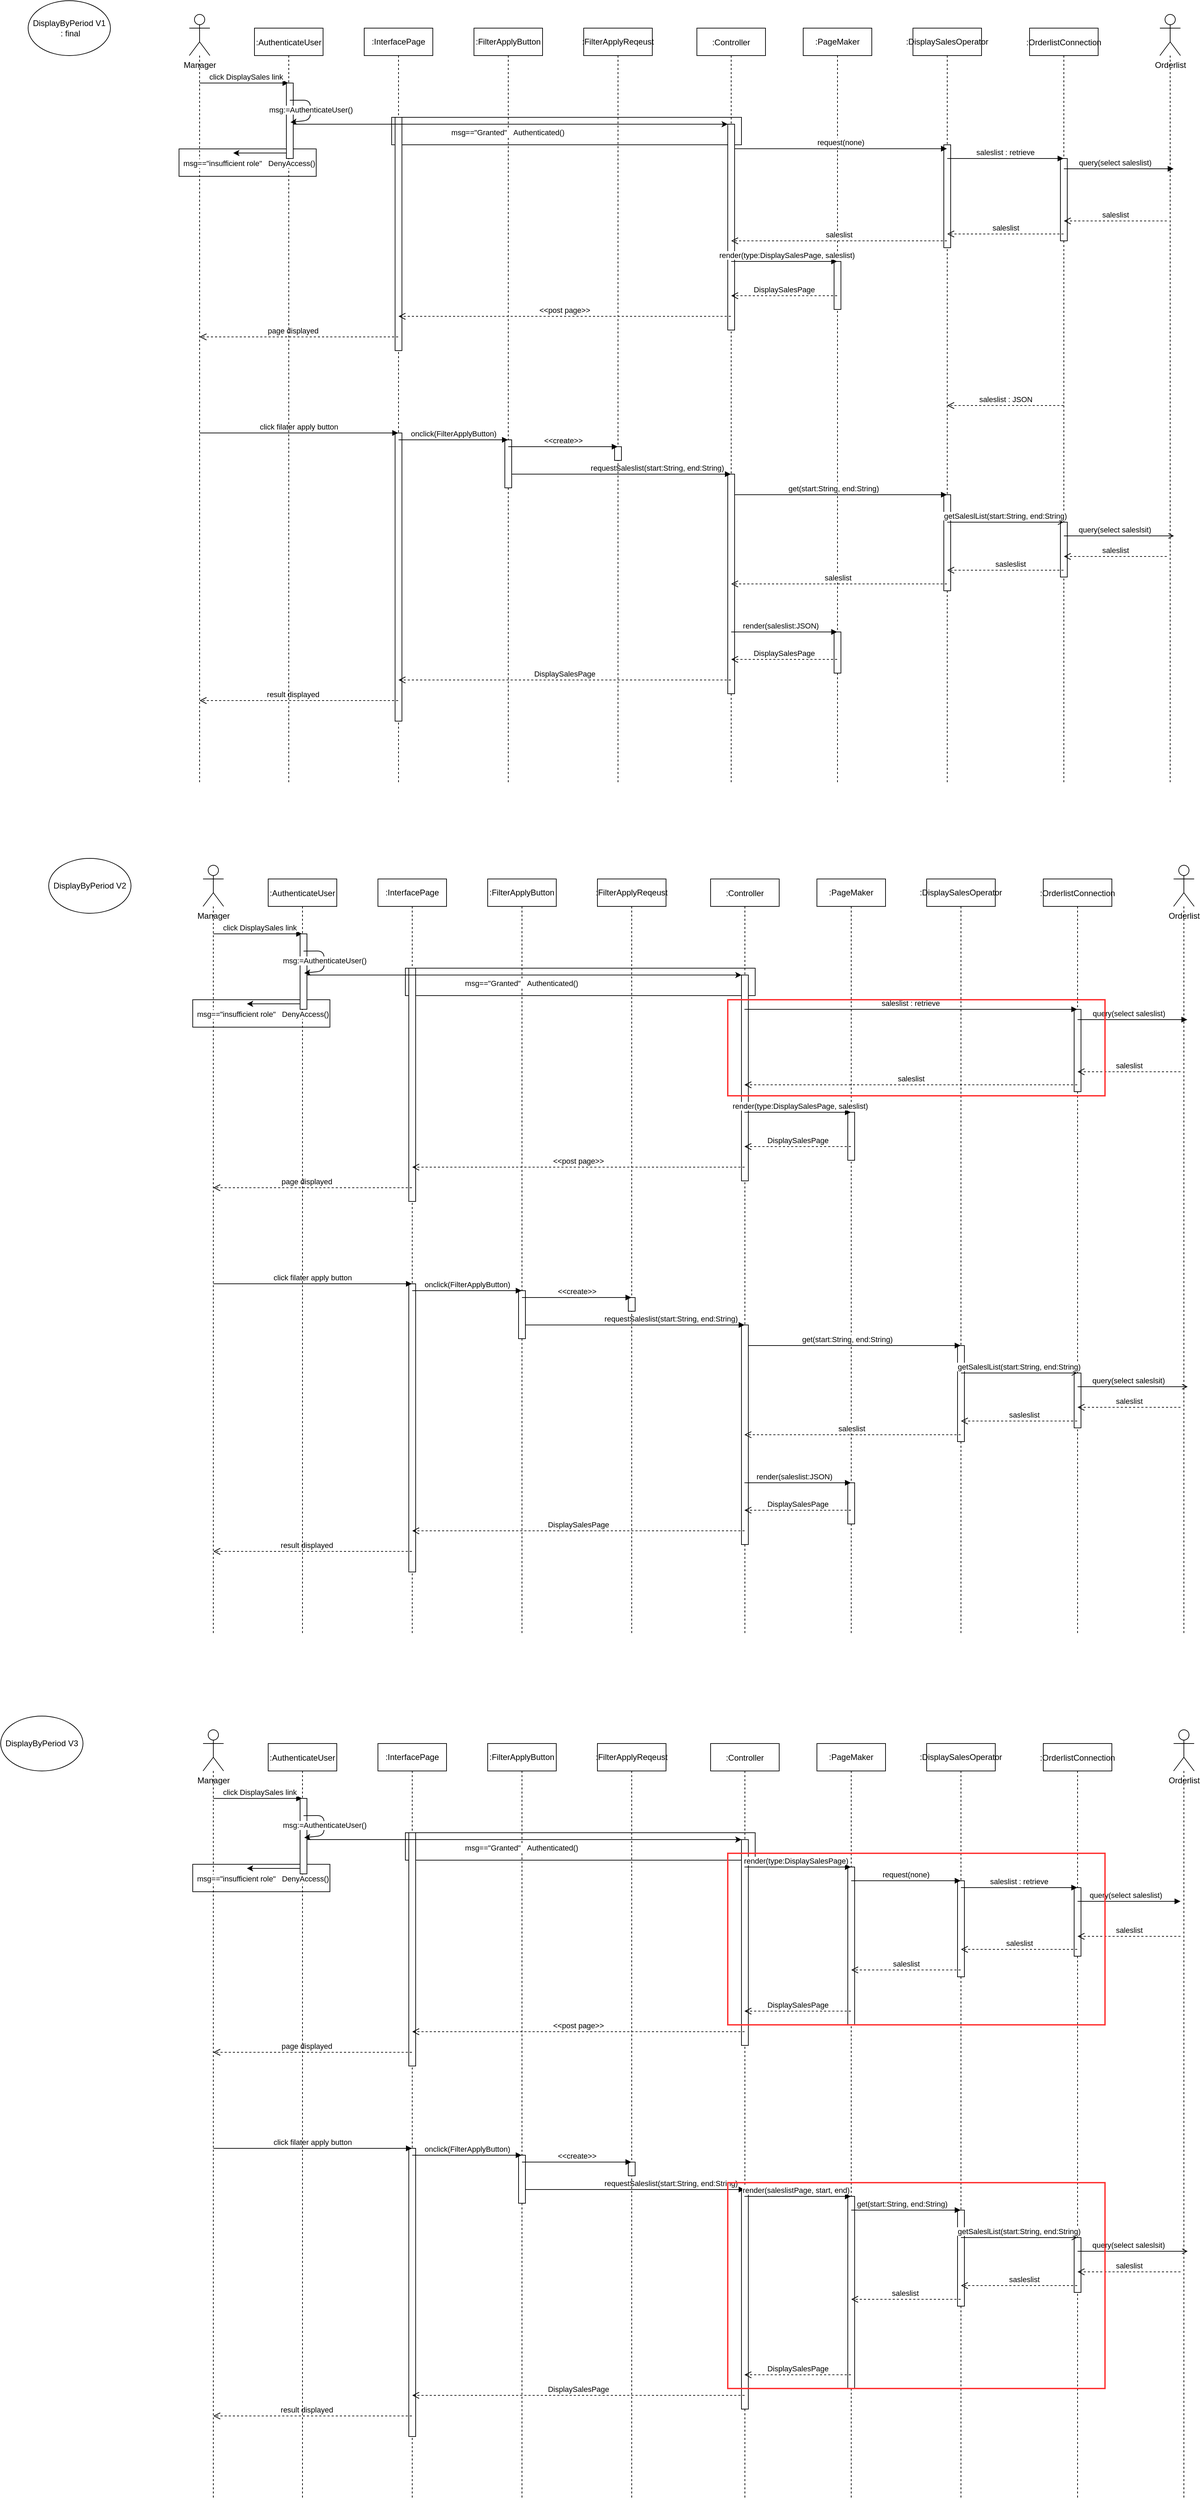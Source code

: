 <mxfile version="14.6.11" type="device"><diagram id="kgpKYQtTHZ0yAKxKKP6v" name="Page-1"><mxGraphModel dx="3276" dy="1253" grid="1" gridSize="10" guides="1" tooltips="1" connect="1" arrows="1" fold="1" page="1" pageScale="1" pageWidth="850" pageHeight="1100" math="0" shadow="0"><root><mxCell id="0"/><mxCell id="1" parent="0"/><mxCell id="9XOkM3Bb2Dt1NbggVKsX-32" value="" style="rounded=0;whiteSpace=wrap;html=1;fillColor=none;" vertex="1" parent="1"><mxGeometry x="-380" y="2756" width="200" height="40" as="geometry"/></mxCell><mxCell id="9XOkM3Bb2Dt1NbggVKsX-33" value="" style="rounded=0;whiteSpace=wrap;html=1;fillColor=none;" vertex="1" parent="1"><mxGeometry x="-70" y="2710" width="510" height="40" as="geometry"/></mxCell><mxCell id="9XOkM3Bb2Dt1NbggVKsX-34" value=":Controller" style="shape=umlLifeline;perimeter=lifelinePerimeter;container=1;collapsible=0;recursiveResize=0;rounded=0;shadow=0;strokeWidth=1;" vertex="1" parent="1"><mxGeometry x="375" y="2580" width="100" height="1100" as="geometry"/></mxCell><mxCell id="9XOkM3Bb2Dt1NbggVKsX-35" value="" style="points=[];perimeter=orthogonalPerimeter;rounded=0;shadow=0;strokeWidth=1;" vertex="1" parent="9XOkM3Bb2Dt1NbggVKsX-34"><mxGeometry x="45" y="140" width="10" height="300" as="geometry"/></mxCell><mxCell id="9XOkM3Bb2Dt1NbggVKsX-36" value="" style="html=1;points=[];perimeter=orthogonalPerimeter;" vertex="1" parent="9XOkM3Bb2Dt1NbggVKsX-34"><mxGeometry x="45" y="650" width="10" height="320" as="geometry"/></mxCell><mxCell id="9XOkM3Bb2Dt1NbggVKsX-4" value="" style="rounded=0;whiteSpace=wrap;html=1;fillColor=none;" vertex="1" parent="1"><mxGeometry x="-380" y="1496" width="200" height="40" as="geometry"/></mxCell><mxCell id="9XOkM3Bb2Dt1NbggVKsX-5" value="" style="rounded=0;whiteSpace=wrap;html=1;fillColor=none;" vertex="1" parent="1"><mxGeometry x="-70" y="1450" width="510" height="40" as="geometry"/></mxCell><mxCell id="9XOkM3Bb2Dt1NbggVKsX-37" style="edgeStyle=orthogonalEdgeStyle;rounded=0;orthogonalLoop=1;jettySize=auto;html=1;endArrow=none;endFill=0;dashed=1;" edge="1" parent="1" source="9XOkM3Bb2Dt1NbggVKsX-38"><mxGeometry relative="1" as="geometry"><mxPoint x="-350" y="3680.0" as="targetPoint"/><Array as="points"><mxPoint x="-350" y="3680"/></Array></mxGeometry></mxCell><mxCell id="9XOkM3Bb2Dt1NbggVKsX-38" value="Manager" style="shape=umlActor;verticalLabelPosition=bottom;verticalAlign=top;html=1;outlineConnect=0;" vertex="1" parent="1"><mxGeometry x="-365" y="2560" width="30" height="60" as="geometry"/></mxCell><mxCell id="9XOkM3Bb2Dt1NbggVKsX-39" value=":InterfacePage" style="shape=umlLifeline;perimeter=lifelinePerimeter;whiteSpace=wrap;html=1;container=1;collapsible=0;recursiveResize=0;outlineConnect=0;" vertex="1" parent="1"><mxGeometry x="-110" y="2580" width="100" height="1100" as="geometry"/></mxCell><mxCell id="9XOkM3Bb2Dt1NbggVKsX-40" value="" style="html=1;points=[];perimeter=orthogonalPerimeter;" vertex="1" parent="9XOkM3Bb2Dt1NbggVKsX-39"><mxGeometry x="45" y="130" width="10" height="340" as="geometry"/></mxCell><mxCell id="9XOkM3Bb2Dt1NbggVKsX-41" value="" style="html=1;points=[];perimeter=orthogonalPerimeter;" vertex="1" parent="9XOkM3Bb2Dt1NbggVKsX-39"><mxGeometry x="45" y="590" width="10" height="420" as="geometry"/></mxCell><mxCell id="9XOkM3Bb2Dt1NbggVKsX-6" value=":Controller" style="shape=umlLifeline;perimeter=lifelinePerimeter;container=1;collapsible=0;recursiveResize=0;rounded=0;shadow=0;strokeWidth=1;" vertex="1" parent="1"><mxGeometry x="375" y="1320" width="100" height="1100" as="geometry"/></mxCell><mxCell id="9XOkM3Bb2Dt1NbggVKsX-7" value="" style="points=[];perimeter=orthogonalPerimeter;rounded=0;shadow=0;strokeWidth=1;" vertex="1" parent="9XOkM3Bb2Dt1NbggVKsX-6"><mxGeometry x="45" y="140" width="10" height="300" as="geometry"/></mxCell><mxCell id="9XOkM3Bb2Dt1NbggVKsX-8" value="" style="html=1;points=[];perimeter=orthogonalPerimeter;" vertex="1" parent="9XOkM3Bb2Dt1NbggVKsX-6"><mxGeometry x="45" y="650" width="10" height="320" as="geometry"/></mxCell><mxCell id="4vTPPilnQhBUIMjYwtxk-9" value="" style="rounded=0;whiteSpace=wrap;html=1;fillColor=none;" parent="1" vertex="1"><mxGeometry x="-400" y="256" width="200" height="40" as="geometry"/></mxCell><mxCell id="9XOkM3Bb2Dt1NbggVKsX-42" value="page displayed" style="html=1;verticalAlign=bottom;endArrow=open;dashed=1;endSize=8;rounded=0;edgeStyle=orthogonalEdgeStyle;" edge="1" parent="1" source="9XOkM3Bb2Dt1NbggVKsX-39"><mxGeometry x="0.059" relative="1" as="geometry"><mxPoint x="-100" y="3070" as="sourcePoint"/><mxPoint x="-350" y="3030" as="targetPoint"/><mxPoint as="offset"/><Array as="points"><mxPoint x="-180" y="3030"/><mxPoint x="-180" y="3030"/></Array></mxGeometry></mxCell><mxCell id="9XOkM3Bb2Dt1NbggVKsX-43" value="click DisplaySales link" style="verticalAlign=bottom;endArrow=block;shadow=0;strokeWidth=1;" edge="1" parent="1" target="9XOkM3Bb2Dt1NbggVKsX-49"><mxGeometry x="0.053" relative="1" as="geometry"><mxPoint x="-350" y="2660" as="sourcePoint"/><mxPoint x="-260" y="2670" as="targetPoint"/><mxPoint as="offset"/><Array as="points"><mxPoint x="-280" y="2660"/></Array></mxGeometry></mxCell><mxCell id="9XOkM3Bb2Dt1NbggVKsX-44" value="click filater apply button" style="verticalAlign=bottom;endArrow=block;shadow=0;strokeWidth=1;endSize=6;" edge="1" parent="1" target="9XOkM3Bb2Dt1NbggVKsX-39"><mxGeometry relative="1" as="geometry"><mxPoint x="-350" y="3170" as="sourcePoint"/><mxPoint x="-100" y="3170" as="targetPoint"/></mxGeometry></mxCell><mxCell id="9XOkM3Bb2Dt1NbggVKsX-45" value="requestSaleslist(start:String, end:String)" style="verticalAlign=bottom;endArrow=block;shadow=0;strokeWidth=1;" edge="1" parent="1" source="9XOkM3Bb2Dt1NbggVKsX-52" target="9XOkM3Bb2Dt1NbggVKsX-34"><mxGeometry x="0.339" relative="1" as="geometry"><mxPoint x="300" y="3210" as="sourcePoint"/><mxPoint x="370" y="3210" as="targetPoint"/><mxPoint as="offset"/><Array as="points"><mxPoint x="290" y="3230"/></Array></mxGeometry></mxCell><mxCell id="9XOkM3Bb2Dt1NbggVKsX-46" value="DisplaySalesPage" style="html=1;verticalAlign=bottom;endArrow=open;dashed=1;endSize=8;rounded=0;edgeStyle=orthogonalEdgeStyle;" edge="1" parent="1" source="9XOkM3Bb2Dt1NbggVKsX-34" target="9XOkM3Bb2Dt1NbggVKsX-39"><mxGeometry relative="1" as="geometry"><mxPoint x="390" y="3530" as="sourcePoint"/><mxPoint x="230" y="3530" as="targetPoint"/><Array as="points"><mxPoint x="170" y="3530"/><mxPoint x="170" y="3530"/></Array></mxGeometry></mxCell><mxCell id="9XOkM3Bb2Dt1NbggVKsX-47" value="result displayed" style="html=1;verticalAlign=bottom;endArrow=open;dashed=1;endSize=8;rounded=0;edgeStyle=orthogonalEdgeStyle;" edge="1" parent="1" source="9XOkM3Bb2Dt1NbggVKsX-39"><mxGeometry x="0.059" relative="1" as="geometry"><mxPoint x="-100" y="3560" as="sourcePoint"/><mxPoint x="-350" y="3560" as="targetPoint"/><mxPoint as="offset"/><Array as="points"><mxPoint x="-110" y="3560"/><mxPoint x="-110" y="3560"/></Array></mxGeometry></mxCell><mxCell id="9XOkM3Bb2Dt1NbggVKsX-48" value="&amp;lt;&amp;lt;post page&amp;gt;&amp;gt;" style="html=1;verticalAlign=bottom;endArrow=open;dashed=1;endSize=8;rounded=0;edgeStyle=orthogonalEdgeStyle;" edge="1" parent="1" source="9XOkM3Bb2Dt1NbggVKsX-34" target="9XOkM3Bb2Dt1NbggVKsX-39"><mxGeometry relative="1" as="geometry"><mxPoint x="320" y="3012" as="sourcePoint"/><mxPoint x="80" y="3012" as="targetPoint"/><Array as="points"><mxPoint x="330" y="3000"/><mxPoint x="330" y="3000"/></Array></mxGeometry></mxCell><mxCell id="9XOkM3Bb2Dt1NbggVKsX-49" value=":AuthenticateUser" style="shape=umlLifeline;perimeter=lifelinePerimeter;container=1;collapsible=0;recursiveResize=0;rounded=0;shadow=0;strokeWidth=1;" vertex="1" parent="1"><mxGeometry x="-270" y="2580" width="100" height="1100" as="geometry"/></mxCell><mxCell id="9XOkM3Bb2Dt1NbggVKsX-50" value="" style="points=[];perimeter=orthogonalPerimeter;rounded=0;shadow=0;strokeWidth=1;" vertex="1" parent="9XOkM3Bb2Dt1NbggVKsX-49"><mxGeometry x="46.5" y="80" width="10" height="110" as="geometry"/></mxCell><mxCell id="9XOkM3Bb2Dt1NbggVKsX-51" value="msg:=AuthenticateUser()" style="endArrow=classic;html=1;exitX=0.5;exitY=0.151;exitDx=0;exitDy=0;exitPerimeter=0;entryX=0.51;entryY=0.202;entryDx=0;entryDy=0;entryPerimeter=0;" edge="1" parent="9XOkM3Bb2Dt1NbggVKsX-49"><mxGeometry width="50" height="50" relative="1" as="geometry"><mxPoint x="51.5" y="105.13" as="sourcePoint"/><mxPoint x="52.5" y="137.26" as="targetPoint"/><Array as="points"><mxPoint x="81.5" y="105"/><mxPoint x="81.5" y="134"/></Array></mxGeometry></mxCell><mxCell id="4vTPPilnQhBUIMjYwtxk-7" value="" style="rounded=0;whiteSpace=wrap;html=1;fillColor=none;" parent="1" vertex="1"><mxGeometry x="-90" y="210" width="510" height="40" as="geometry"/></mxCell><mxCell id="9XOkM3Bb2Dt1NbggVKsX-9" style="edgeStyle=orthogonalEdgeStyle;rounded=0;orthogonalLoop=1;jettySize=auto;html=1;endArrow=none;endFill=0;dashed=1;" edge="1" parent="1" source="9XOkM3Bb2Dt1NbggVKsX-10"><mxGeometry relative="1" as="geometry"><mxPoint x="-350" y="2420.0" as="targetPoint"/><Array as="points"><mxPoint x="-350" y="2420"/></Array></mxGeometry></mxCell><mxCell id="9XOkM3Bb2Dt1NbggVKsX-52" value=":FilterApplyButton" style="shape=umlLifeline;perimeter=lifelinePerimeter;whiteSpace=wrap;html=1;container=1;collapsible=0;recursiveResize=0;outlineConnect=0;" vertex="1" parent="1"><mxGeometry x="50" y="2580" width="100" height="1100" as="geometry"/></mxCell><mxCell id="9XOkM3Bb2Dt1NbggVKsX-53" value="" style="html=1;points=[];perimeter=orthogonalPerimeter;" vertex="1" parent="9XOkM3Bb2Dt1NbggVKsX-52"><mxGeometry x="45" y="600" width="10" height="70" as="geometry"/></mxCell><mxCell id="9XOkM3Bb2Dt1NbggVKsX-10" value="Manager" style="shape=umlActor;verticalLabelPosition=bottom;verticalAlign=top;html=1;outlineConnect=0;" vertex="1" parent="1"><mxGeometry x="-365" y="1300" width="30" height="60" as="geometry"/></mxCell><mxCell id="9XOkM3Bb2Dt1NbggVKsX-54" value="msg==&quot;Granted&quot;&amp;nbsp; &amp;nbsp;Authenticated()" style="endArrow=classic;html=1;" edge="1" parent="1" source="9XOkM3Bb2Dt1NbggVKsX-50" target="9XOkM3Bb2Dt1NbggVKsX-35"><mxGeometry x="-0.015" y="-12" width="50" height="50" relative="1" as="geometry"><mxPoint x="60" y="2730" as="sourcePoint"/><mxPoint x="385" y="2729.5" as="targetPoint"/><mxPoint as="offset"/><Array as="points"/></mxGeometry></mxCell><mxCell id="9XOkM3Bb2Dt1NbggVKsX-55" value="msg==&quot;insufficient role&quot;&amp;nbsp; &amp;nbsp;DenyAccess()" style="endArrow=classic;html=1;" edge="1" parent="1" source="9XOkM3Bb2Dt1NbggVKsX-50"><mxGeometry x="0.404" y="15" width="50" height="50" relative="1" as="geometry"><mxPoint x="-233.8" y="2762.14" as="sourcePoint"/><mxPoint x="-301" y="2762" as="targetPoint"/><mxPoint as="offset"/><Array as="points"/></mxGeometry></mxCell><mxCell id="9XOkM3Bb2Dt1NbggVKsX-56" value="onclick(FilterApplyButton)" style="html=1;verticalAlign=bottom;endArrow=block;" edge="1" parent="1" target="9XOkM3Bb2Dt1NbggVKsX-52"><mxGeometry width="80" relative="1" as="geometry"><mxPoint x="-60" y="3180" as="sourcePoint"/><mxPoint x="20" y="3180" as="targetPoint"/></mxGeometry></mxCell><mxCell id="9XOkM3Bb2Dt1NbggVKsX-57" value=":FilterApplyReqeust" style="shape=umlLifeline;perimeter=lifelinePerimeter;whiteSpace=wrap;html=1;container=1;collapsible=0;recursiveResize=0;outlineConnect=0;" vertex="1" parent="1"><mxGeometry x="210" y="2580" width="100" height="1100" as="geometry"/></mxCell><mxCell id="9XOkM3Bb2Dt1NbggVKsX-58" value="" style="html=1;points=[];perimeter=orthogonalPerimeter;" vertex="1" parent="9XOkM3Bb2Dt1NbggVKsX-57"><mxGeometry x="45" y="610" width="10" height="20" as="geometry"/></mxCell><mxCell id="9XOkM3Bb2Dt1NbggVKsX-11" value=":InterfacePage" style="shape=umlLifeline;perimeter=lifelinePerimeter;whiteSpace=wrap;html=1;container=1;collapsible=0;recursiveResize=0;outlineConnect=0;" vertex="1" parent="1"><mxGeometry x="-110" y="1320" width="100" height="1100" as="geometry"/></mxCell><mxCell id="9XOkM3Bb2Dt1NbggVKsX-12" value="" style="html=1;points=[];perimeter=orthogonalPerimeter;" vertex="1" parent="9XOkM3Bb2Dt1NbggVKsX-11"><mxGeometry x="45" y="130" width="10" height="340" as="geometry"/></mxCell><mxCell id="9XOkM3Bb2Dt1NbggVKsX-13" value="" style="html=1;points=[];perimeter=orthogonalPerimeter;" vertex="1" parent="9XOkM3Bb2Dt1NbggVKsX-11"><mxGeometry x="45" y="590" width="10" height="420" as="geometry"/></mxCell><mxCell id="9XOkM3Bb2Dt1NbggVKsX-59" value="&amp;lt;&amp;lt;create&amp;gt;&amp;gt;" style="html=1;verticalAlign=bottom;endArrow=block;" edge="1" parent="1" target="9XOkM3Bb2Dt1NbggVKsX-57"><mxGeometry width="80" relative="1" as="geometry"><mxPoint x="100" y="3190" as="sourcePoint"/><mxPoint x="180" y="3190" as="targetPoint"/></mxGeometry></mxCell><mxCell id="H2tbbZFlQtTSSTkB1D6m-67" value=":Controller" style="shape=umlLifeline;perimeter=lifelinePerimeter;container=1;collapsible=0;recursiveResize=0;rounded=0;shadow=0;strokeWidth=1;" parent="1" vertex="1"><mxGeometry x="355" y="80" width="100" height="1100" as="geometry"/></mxCell><mxCell id="H2tbbZFlQtTSSTkB1D6m-68" value="" style="points=[];perimeter=orthogonalPerimeter;rounded=0;shadow=0;strokeWidth=1;" parent="H2tbbZFlQtTSSTkB1D6m-67" vertex="1"><mxGeometry x="45" y="140" width="10" height="300" as="geometry"/></mxCell><mxCell id="H2tbbZFlQtTSSTkB1D6m-69" value="" style="html=1;points=[];perimeter=orthogonalPerimeter;" parent="H2tbbZFlQtTSSTkB1D6m-67" vertex="1"><mxGeometry x="45" y="650" width="10" height="320" as="geometry"/></mxCell><mxCell id="H2tbbZFlQtTSSTkB1D6m-71" value=":OrderlistConnection" style="shape=umlLifeline;perimeter=lifelinePerimeter;container=1;collapsible=0;recursiveResize=0;rounded=0;shadow=0;strokeWidth=1;" parent="1" vertex="1"><mxGeometry x="840" y="80" width="100" height="1100" as="geometry"/></mxCell><mxCell id="H2tbbZFlQtTSSTkB1D6m-72" value="" style="html=1;points=[];perimeter=orthogonalPerimeter;" parent="H2tbbZFlQtTSSTkB1D6m-71" vertex="1"><mxGeometry x="45" y="190" width="10" height="120" as="geometry"/></mxCell><mxCell id="H2tbbZFlQtTSSTkB1D6m-73" value="" style="html=1;points=[];perimeter=orthogonalPerimeter;" parent="H2tbbZFlQtTSSTkB1D6m-71" vertex="1"><mxGeometry x="45" y="720" width="10" height="80" as="geometry"/></mxCell><mxCell id="9XOkM3Bb2Dt1NbggVKsX-14" value="page displayed" style="html=1;verticalAlign=bottom;endArrow=open;dashed=1;endSize=8;rounded=0;edgeStyle=orthogonalEdgeStyle;" edge="1" parent="1" source="9XOkM3Bb2Dt1NbggVKsX-11"><mxGeometry x="0.059" relative="1" as="geometry"><mxPoint x="-100" y="1810" as="sourcePoint"/><mxPoint x="-350" y="1770" as="targetPoint"/><mxPoint as="offset"/><Array as="points"><mxPoint x="-180" y="1770"/><mxPoint x="-180" y="1770"/></Array></mxGeometry></mxCell><mxCell id="9XOkM3Bb2Dt1NbggVKsX-15" value="click DisplaySales link" style="verticalAlign=bottom;endArrow=block;shadow=0;strokeWidth=1;" edge="1" parent="1" target="9XOkM3Bb2Dt1NbggVKsX-21"><mxGeometry x="0.053" relative="1" as="geometry"><mxPoint x="-350" y="1400" as="sourcePoint"/><mxPoint x="-260" y="1410" as="targetPoint"/><mxPoint as="offset"/><Array as="points"><mxPoint x="-280" y="1400"/></Array></mxGeometry></mxCell><mxCell id="9XOkM3Bb2Dt1NbggVKsX-16" value="click filater apply button" style="verticalAlign=bottom;endArrow=block;shadow=0;strokeWidth=1;endSize=6;" edge="1" parent="1" target="9XOkM3Bb2Dt1NbggVKsX-11"><mxGeometry relative="1" as="geometry"><mxPoint x="-350" y="1910" as="sourcePoint"/><mxPoint x="-100" y="1910" as="targetPoint"/></mxGeometry></mxCell><mxCell id="9XOkM3Bb2Dt1NbggVKsX-17" value="requestSaleslist(start:String, end:String)" style="verticalAlign=bottom;endArrow=block;shadow=0;strokeWidth=1;" edge="1" parent="1" source="9XOkM3Bb2Dt1NbggVKsX-24" target="9XOkM3Bb2Dt1NbggVKsX-6"><mxGeometry x="0.339" relative="1" as="geometry"><mxPoint x="300" y="1950" as="sourcePoint"/><mxPoint x="370" y="1950" as="targetPoint"/><mxPoint as="offset"/><Array as="points"><mxPoint x="290" y="1970"/></Array></mxGeometry></mxCell><mxCell id="9XOkM3Bb2Dt1NbggVKsX-18" value="DisplaySalesPage" style="html=1;verticalAlign=bottom;endArrow=open;dashed=1;endSize=8;rounded=0;edgeStyle=orthogonalEdgeStyle;" edge="1" parent="1" source="9XOkM3Bb2Dt1NbggVKsX-6" target="9XOkM3Bb2Dt1NbggVKsX-11"><mxGeometry relative="1" as="geometry"><mxPoint x="390" y="2270" as="sourcePoint"/><mxPoint x="230" y="2270" as="targetPoint"/><Array as="points"><mxPoint x="170" y="2270"/><mxPoint x="170" y="2270"/></Array></mxGeometry></mxCell><mxCell id="9XOkM3Bb2Dt1NbggVKsX-19" value="result displayed" style="html=1;verticalAlign=bottom;endArrow=open;dashed=1;endSize=8;rounded=0;edgeStyle=orthogonalEdgeStyle;" edge="1" parent="1" source="9XOkM3Bb2Dt1NbggVKsX-11"><mxGeometry x="0.059" relative="1" as="geometry"><mxPoint x="-100" y="2300" as="sourcePoint"/><mxPoint x="-350" y="2300" as="targetPoint"/><mxPoint as="offset"/><Array as="points"><mxPoint x="-110" y="2300"/><mxPoint x="-110" y="2300"/></Array></mxGeometry></mxCell><mxCell id="9XOkM3Bb2Dt1NbggVKsX-20" value="&amp;lt;&amp;lt;post page&amp;gt;&amp;gt;" style="html=1;verticalAlign=bottom;endArrow=open;dashed=1;endSize=8;rounded=0;edgeStyle=orthogonalEdgeStyle;" edge="1" parent="1" source="9XOkM3Bb2Dt1NbggVKsX-6" target="9XOkM3Bb2Dt1NbggVKsX-11"><mxGeometry relative="1" as="geometry"><mxPoint x="320" y="1752" as="sourcePoint"/><mxPoint x="80" y="1752" as="targetPoint"/><Array as="points"><mxPoint x="330" y="1740"/><mxPoint x="330" y="1740"/></Array></mxGeometry></mxCell><mxCell id="9XOkM3Bb2Dt1NbggVKsX-21" value=":AuthenticateUser" style="shape=umlLifeline;perimeter=lifelinePerimeter;container=1;collapsible=0;recursiveResize=0;rounded=0;shadow=0;strokeWidth=1;" vertex="1" parent="1"><mxGeometry x="-270" y="1320" width="100" height="1100" as="geometry"/></mxCell><mxCell id="9XOkM3Bb2Dt1NbggVKsX-22" value="" style="points=[];perimeter=orthogonalPerimeter;rounded=0;shadow=0;strokeWidth=1;" vertex="1" parent="9XOkM3Bb2Dt1NbggVKsX-21"><mxGeometry x="46.5" y="80" width="10" height="110" as="geometry"/></mxCell><mxCell id="9XOkM3Bb2Dt1NbggVKsX-23" value="msg:=AuthenticateUser()" style="endArrow=classic;html=1;exitX=0.5;exitY=0.151;exitDx=0;exitDy=0;exitPerimeter=0;entryX=0.51;entryY=0.202;entryDx=0;entryDy=0;entryPerimeter=0;" edge="1" parent="9XOkM3Bb2Dt1NbggVKsX-21"><mxGeometry width="50" height="50" relative="1" as="geometry"><mxPoint x="51.5" y="105.13" as="sourcePoint"/><mxPoint x="52.5" y="137.26" as="targetPoint"/><Array as="points"><mxPoint x="81.5" y="105"/><mxPoint x="81.5" y="134"/></Array></mxGeometry></mxCell><mxCell id="H2tbbZFlQtTSSTkB1D6m-74" style="edgeStyle=orthogonalEdgeStyle;rounded=0;orthogonalLoop=1;jettySize=auto;html=1;endArrow=none;endFill=0;dashed=1;" parent="1" source="H2tbbZFlQtTSSTkB1D6m-75" edge="1"><mxGeometry relative="1" as="geometry"><mxPoint x="-370" y="1180" as="targetPoint"/><Array as="points"><mxPoint x="-370" y="1180"/></Array></mxGeometry></mxCell><mxCell id="H2tbbZFlQtTSSTkB1D6m-75" value="Manager" style="shape=umlActor;verticalLabelPosition=bottom;verticalAlign=top;html=1;outlineConnect=0;" parent="1" vertex="1"><mxGeometry x="-385" y="60" width="30" height="60" as="geometry"/></mxCell><mxCell id="9XOkM3Bb2Dt1NbggVKsX-24" value=":FilterApplyButton" style="shape=umlLifeline;perimeter=lifelinePerimeter;whiteSpace=wrap;html=1;container=1;collapsible=0;recursiveResize=0;outlineConnect=0;" vertex="1" parent="1"><mxGeometry x="50" y="1320" width="100" height="1100" as="geometry"/></mxCell><mxCell id="9XOkM3Bb2Dt1NbggVKsX-25" value="" style="html=1;points=[];perimeter=orthogonalPerimeter;" vertex="1" parent="9XOkM3Bb2Dt1NbggVKsX-24"><mxGeometry x="45" y="600" width="10" height="70" as="geometry"/></mxCell><mxCell id="H2tbbZFlQtTSSTkB1D6m-76" value=":InterfacePage" style="shape=umlLifeline;perimeter=lifelinePerimeter;whiteSpace=wrap;html=1;container=1;collapsible=0;recursiveResize=0;outlineConnect=0;" parent="1" vertex="1"><mxGeometry x="-130" y="80" width="100" height="1100" as="geometry"/></mxCell><mxCell id="H2tbbZFlQtTSSTkB1D6m-77" value="" style="html=1;points=[];perimeter=orthogonalPerimeter;" parent="H2tbbZFlQtTSSTkB1D6m-76" vertex="1"><mxGeometry x="45" y="130" width="10" height="340" as="geometry"/></mxCell><mxCell id="H2tbbZFlQtTSSTkB1D6m-80" value="" style="html=1;points=[];perimeter=orthogonalPerimeter;" parent="H2tbbZFlQtTSSTkB1D6m-76" vertex="1"><mxGeometry x="45" y="590" width="10" height="420" as="geometry"/></mxCell><mxCell id="9XOkM3Bb2Dt1NbggVKsX-26" value="msg==&quot;Granted&quot;&amp;nbsp; &amp;nbsp;Authenticated()" style="endArrow=classic;html=1;" edge="1" parent="1" source="9XOkM3Bb2Dt1NbggVKsX-22" target="9XOkM3Bb2Dt1NbggVKsX-7"><mxGeometry x="-0.015" y="-12" width="50" height="50" relative="1" as="geometry"><mxPoint x="60" y="1470" as="sourcePoint"/><mxPoint x="385" y="1469.5" as="targetPoint"/><mxPoint as="offset"/><Array as="points"/></mxGeometry></mxCell><mxCell id="9XOkM3Bb2Dt1NbggVKsX-27" value="msg==&quot;insufficient role&quot;&amp;nbsp; &amp;nbsp;DenyAccess()" style="endArrow=classic;html=1;" edge="1" parent="1" source="9XOkM3Bb2Dt1NbggVKsX-22"><mxGeometry x="0.404" y="15" width="50" height="50" relative="1" as="geometry"><mxPoint x="-233.8" y="1502.14" as="sourcePoint"/><mxPoint x="-301" y="1502" as="targetPoint"/><mxPoint as="offset"/><Array as="points"/></mxGeometry></mxCell><mxCell id="9XOkM3Bb2Dt1NbggVKsX-28" value="onclick(FilterApplyButton)" style="html=1;verticalAlign=bottom;endArrow=block;" edge="1" parent="1" target="9XOkM3Bb2Dt1NbggVKsX-24"><mxGeometry width="80" relative="1" as="geometry"><mxPoint x="-60" y="1920" as="sourcePoint"/><mxPoint x="20" y="1920" as="targetPoint"/></mxGeometry></mxCell><mxCell id="9XOkM3Bb2Dt1NbggVKsX-29" value=":FilterApplyReqeust" style="shape=umlLifeline;perimeter=lifelinePerimeter;whiteSpace=wrap;html=1;container=1;collapsible=0;recursiveResize=0;outlineConnect=0;" vertex="1" parent="1"><mxGeometry x="210" y="1320" width="100" height="1100" as="geometry"/></mxCell><mxCell id="9XOkM3Bb2Dt1NbggVKsX-30" value="" style="html=1;points=[];perimeter=orthogonalPerimeter;" vertex="1" parent="9XOkM3Bb2Dt1NbggVKsX-29"><mxGeometry x="45" y="610" width="10" height="20" as="geometry"/></mxCell><mxCell id="H2tbbZFlQtTSSTkB1D6m-82" style="edgeStyle=orthogonalEdgeStyle;rounded=0;orthogonalLoop=1;jettySize=auto;html=1;dashed=1;endArrow=none;endFill=0;endSize=6;" parent="1" source="H2tbbZFlQtTSSTkB1D6m-83" edge="1"><mxGeometry relative="1" as="geometry"><mxPoint x="1045" y="1180" as="targetPoint"/><Array as="points"><mxPoint x="1045" y="1180"/></Array></mxGeometry></mxCell><mxCell id="9XOkM3Bb2Dt1NbggVKsX-31" value="&amp;lt;&amp;lt;create&amp;gt;&amp;gt;" style="html=1;verticalAlign=bottom;endArrow=block;" edge="1" parent="1" target="9XOkM3Bb2Dt1NbggVKsX-29"><mxGeometry width="80" relative="1" as="geometry"><mxPoint x="100" y="1930" as="sourcePoint"/><mxPoint x="180" y="1930" as="targetPoint"/></mxGeometry></mxCell><mxCell id="H2tbbZFlQtTSSTkB1D6m-83" value="Orderlist" style="shape=umlActor;verticalLabelPosition=bottom;verticalAlign=top;html=1;outlineConnect=0;" parent="1" vertex="1"><mxGeometry x="1030" y="60" width="30" height="60" as="geometry"/></mxCell><mxCell id="H2tbbZFlQtTSSTkB1D6m-84" value=":PageMaker" style="shape=umlLifeline;perimeter=lifelinePerimeter;whiteSpace=wrap;html=1;container=1;collapsible=0;recursiveResize=0;outlineConnect=0;" parent="1" vertex="1"><mxGeometry x="510" y="80" width="100" height="1100" as="geometry"/></mxCell><mxCell id="H2tbbZFlQtTSSTkB1D6m-85" value="" style="html=1;points=[];perimeter=orthogonalPerimeter;" parent="H2tbbZFlQtTSSTkB1D6m-84" vertex="1"><mxGeometry x="45" y="340" width="10" height="70" as="geometry"/></mxCell><mxCell id="H2tbbZFlQtTSSTkB1D6m-126" value="" style="html=1;points=[];perimeter=orthogonalPerimeter;" parent="H2tbbZFlQtTSSTkB1D6m-84" vertex="1"><mxGeometry x="45" y="880" width="10" height="60" as="geometry"/></mxCell><mxCell id="H2tbbZFlQtTSSTkB1D6m-87" value=":DisplaySalesOperator" style="shape=umlLifeline;perimeter=lifelinePerimeter;whiteSpace=wrap;html=1;container=1;collapsible=0;recursiveResize=0;outlineConnect=0;" parent="1" vertex="1"><mxGeometry x="670" y="80" width="100" height="1100" as="geometry"/></mxCell><mxCell id="H2tbbZFlQtTSSTkB1D6m-88" value="" style="html=1;points=[];perimeter=orthogonalPerimeter;" parent="H2tbbZFlQtTSSTkB1D6m-87" vertex="1"><mxGeometry x="45" y="680" width="10" height="140" as="geometry"/></mxCell><mxCell id="H2tbbZFlQtTSSTkB1D6m-89" value="" style="html=1;points=[];perimeter=orthogonalPerimeter;" parent="H2tbbZFlQtTSSTkB1D6m-87" vertex="1"><mxGeometry x="45" y="170" width="10" height="150" as="geometry"/></mxCell><mxCell id="H2tbbZFlQtTSSTkB1D6m-90" value="request(none)" style="verticalAlign=bottom;endArrow=block;shadow=0;strokeWidth=1;exitX=1;exitY=0.119;exitDx=0;exitDy=0;exitPerimeter=0;" parent="1" source="H2tbbZFlQtTSSTkB1D6m-68" target="H2tbbZFlQtTSSTkB1D6m-87" edge="1"><mxGeometry relative="1" as="geometry"><mxPoint x="130" y="260" as="sourcePoint"/><mxPoint x="620" y="245" as="targetPoint"/><Array as="points"/></mxGeometry></mxCell><mxCell id="H2tbbZFlQtTSSTkB1D6m-91" value="query(select saleslist)" style="verticalAlign=bottom;endArrow=block;shadow=0;strokeWidth=1;" parent="1" source="H2tbbZFlQtTSSTkB1D6m-71" edge="1"><mxGeometry x="-0.063" relative="1" as="geometry"><mxPoint x="770" y="300" as="sourcePoint"/><mxPoint x="1050" y="285" as="targetPoint"/><Array as="points"/><mxPoint as="offset"/></mxGeometry></mxCell><mxCell id="H2tbbZFlQtTSSTkB1D6m-94" value="page displayed" style="html=1;verticalAlign=bottom;endArrow=open;dashed=1;endSize=8;rounded=0;edgeStyle=orthogonalEdgeStyle;" parent="1" source="H2tbbZFlQtTSSTkB1D6m-76" edge="1"><mxGeometry x="0.059" relative="1" as="geometry"><mxPoint x="-120" y="570" as="sourcePoint"/><mxPoint x="-370" y="530" as="targetPoint"/><mxPoint as="offset"/><Array as="points"><mxPoint x="-200" y="530"/><mxPoint x="-200" y="530"/></Array></mxGeometry></mxCell><mxCell id="H2tbbZFlQtTSSTkB1D6m-95" value="saleslist" style="html=1;verticalAlign=bottom;endArrow=open;dashed=1;endSize=8;rounded=0;edgeStyle=orthogonalEdgeStyle;" parent="1" target="H2tbbZFlQtTSSTkB1D6m-71" edge="1"><mxGeometry relative="1" as="geometry"><mxPoint x="1040" y="361" as="sourcePoint"/><mxPoint x="1010" y="363" as="targetPoint"/><Array as="points"><mxPoint x="990" y="361"/><mxPoint x="990" y="361"/></Array></mxGeometry></mxCell><mxCell id="H2tbbZFlQtTSSTkB1D6m-99" value="click DisplaySales link" style="verticalAlign=bottom;endArrow=block;shadow=0;strokeWidth=1;" parent="1" target="4vTPPilnQhBUIMjYwtxk-3" edge="1"><mxGeometry x="0.053" relative="1" as="geometry"><mxPoint x="-370" y="160" as="sourcePoint"/><mxPoint x="-280" y="170" as="targetPoint"/><mxPoint as="offset"/><Array as="points"><mxPoint x="-300" y="160"/></Array></mxGeometry></mxCell><mxCell id="H2tbbZFlQtTSSTkB1D6m-102" value="click filater apply button" style="verticalAlign=bottom;endArrow=block;shadow=0;strokeWidth=1;endSize=6;" parent="1" target="H2tbbZFlQtTSSTkB1D6m-76" edge="1"><mxGeometry relative="1" as="geometry"><mxPoint x="-370" y="670" as="sourcePoint"/><mxPoint x="-120" y="670" as="targetPoint"/></mxGeometry></mxCell><mxCell id="H2tbbZFlQtTSSTkB1D6m-103" value="requestSaleslist(start:String, end:String)" style="verticalAlign=bottom;endArrow=block;shadow=0;strokeWidth=1;" parent="1" source="4vTPPilnQhBUIMjYwtxk-6" target="H2tbbZFlQtTSSTkB1D6m-67" edge="1"><mxGeometry x="0.339" relative="1" as="geometry"><mxPoint x="280" y="710" as="sourcePoint"/><mxPoint x="350" y="710" as="targetPoint"/><mxPoint as="offset"/><Array as="points"><mxPoint x="270" y="730"/></Array></mxGeometry></mxCell><mxCell id="H2tbbZFlQtTSSTkB1D6m-104" value="get(start:String, end:String)" style="verticalAlign=bottom;endArrow=block;shadow=0;strokeWidth=1;" parent="1" source="H2tbbZFlQtTSSTkB1D6m-69" target="H2tbbZFlQtTSSTkB1D6m-87" edge="1"><mxGeometry x="-0.067" relative="1" as="geometry"><mxPoint x="420" y="809" as="sourcePoint"/><mxPoint x="679.5" y="760" as="targetPoint"/><mxPoint as="offset"/><Array as="points"><mxPoint x="640" y="760"/></Array></mxGeometry></mxCell><mxCell id="H2tbbZFlQtTSSTkB1D6m-106" value="getSaleslList(start:String, end:String)" style="verticalAlign=bottom;endArrow=open;shadow=0;strokeWidth=1;endFill=0;" parent="1" source="H2tbbZFlQtTSSTkB1D6m-87" target="H2tbbZFlQtTSSTkB1D6m-71" edge="1"><mxGeometry x="0.004" relative="1" as="geometry"><mxPoint x="740.5" y="800" as="sourcePoint"/><mxPoint x="880" y="800" as="targetPoint"/><mxPoint as="offset"/><Array as="points"><mxPoint x="780" y="800"/></Array></mxGeometry></mxCell><mxCell id="H2tbbZFlQtTSSTkB1D6m-107" value="query(select saleslsit)" style="verticalAlign=bottom;endArrow=open;shadow=0;strokeWidth=1;endFill=0;" parent="1" source="H2tbbZFlQtTSSTkB1D6m-71" edge="1"><mxGeometry x="-0.07" relative="1" as="geometry"><mxPoint x="920" y="820" as="sourcePoint"/><mxPoint x="1050.5" y="820" as="targetPoint"/><Array as="points"/><mxPoint as="offset"/></mxGeometry></mxCell><mxCell id="H2tbbZFlQtTSSTkB1D6m-111" value="DisplaySalesPage" style="html=1;verticalAlign=bottom;endArrow=open;dashed=1;endSize=8;rounded=0;edgeStyle=orthogonalEdgeStyle;" parent="1" source="H2tbbZFlQtTSSTkB1D6m-67" target="H2tbbZFlQtTSSTkB1D6m-76" edge="1"><mxGeometry relative="1" as="geometry"><mxPoint x="370" y="1030" as="sourcePoint"/><mxPoint x="210" y="1030" as="targetPoint"/><Array as="points"><mxPoint x="150" y="1030"/><mxPoint x="150" y="1030"/></Array></mxGeometry></mxCell><mxCell id="H2tbbZFlQtTSSTkB1D6m-112" value="result displayed" style="html=1;verticalAlign=bottom;endArrow=open;dashed=1;endSize=8;rounded=0;edgeStyle=orthogonalEdgeStyle;" parent="1" source="H2tbbZFlQtTSSTkB1D6m-76" edge="1"><mxGeometry x="0.059" relative="1" as="geometry"><mxPoint x="-120" y="1060" as="sourcePoint"/><mxPoint x="-370" y="1060" as="targetPoint"/><mxPoint as="offset"/><Array as="points"><mxPoint x="-130" y="1060"/><mxPoint x="-130" y="1060"/></Array></mxGeometry></mxCell><mxCell id="H2tbbZFlQtTSSTkB1D6m-113" value="saleslist : retrieve" style="verticalAlign=bottom;endArrow=block;shadow=0;strokeWidth=1;" parent="1" source="H2tbbZFlQtTSSTkB1D6m-87" target="H2tbbZFlQtTSSTkB1D6m-71" edge="1"><mxGeometry relative="1" as="geometry"><mxPoint x="780" y="270" as="sourcePoint"/><mxPoint x="800" y="270" as="targetPoint"/><Array as="points"><mxPoint x="800" y="270"/></Array></mxGeometry></mxCell><mxCell id="H2tbbZFlQtTSSTkB1D6m-114" value="saleslist" style="html=1;verticalAlign=bottom;endArrow=open;dashed=1;endSize=8;rounded=0;edgeStyle=orthogonalEdgeStyle;strokeWidth=1;" parent="1" source="H2tbbZFlQtTSSTkB1D6m-71" target="H2tbbZFlQtTSSTkB1D6m-87" edge="1"><mxGeometry relative="1" as="geometry"><mxPoint x="980" y="380" as="sourcePoint"/><mxPoint x="900" y="380" as="targetPoint"/><Array as="points"><mxPoint x="800" y="380"/><mxPoint x="800" y="380"/></Array></mxGeometry></mxCell><mxCell id="H2tbbZFlQtTSSTkB1D6m-116" value="saleslist : JSON" style="html=1;verticalAlign=bottom;endArrow=open;dashed=1;endSize=8;rounded=0;edgeStyle=orthogonalEdgeStyle;strokeWidth=1;" parent="1" source="H2tbbZFlQtTSSTkB1D6m-71" target="H2tbbZFlQtTSSTkB1D6m-87" edge="1"><mxGeometry relative="1" as="geometry"><mxPoint x="860" y="940" as="sourcePoint"/><mxPoint x="740" y="940" as="targetPoint"/><Array as="points"/></mxGeometry></mxCell><mxCell id="H2tbbZFlQtTSSTkB1D6m-118" value="render(type:DisplaySalesPage, saleslist)" style="verticalAlign=bottom;endArrow=block;shadow=0;strokeWidth=1;" parent="1" source="H2tbbZFlQtTSSTkB1D6m-67" target="H2tbbZFlQtTSSTkB1D6m-84" edge="1"><mxGeometry x="0.053" relative="1" as="geometry"><mxPoint x="420" y="420" as="sourcePoint"/><mxPoint x="360" y="420" as="targetPoint"/><mxPoint as="offset"/><Array as="points"><mxPoint x="480" y="420"/></Array></mxGeometry></mxCell><mxCell id="H2tbbZFlQtTSSTkB1D6m-122" value="&amp;lt;&amp;lt;post page&amp;gt;&amp;gt;" style="html=1;verticalAlign=bottom;endArrow=open;dashed=1;endSize=8;rounded=0;edgeStyle=orthogonalEdgeStyle;" parent="1" source="H2tbbZFlQtTSSTkB1D6m-67" target="H2tbbZFlQtTSSTkB1D6m-76" edge="1"><mxGeometry relative="1" as="geometry"><mxPoint x="300" y="512" as="sourcePoint"/><mxPoint x="60" y="512" as="targetPoint"/><Array as="points"><mxPoint x="310" y="500"/><mxPoint x="310" y="500"/></Array></mxGeometry></mxCell><mxCell id="H2tbbZFlQtTSSTkB1D6m-127" value="DisplaySalesPage" style="html=1;verticalAlign=bottom;endArrow=open;dashed=1;endSize=8;rounded=0;edgeStyle=orthogonalEdgeStyle;strokeWidth=1;" parent="1" source="H2tbbZFlQtTSSTkB1D6m-84" target="H2tbbZFlQtTSSTkB1D6m-67" edge="1"><mxGeometry relative="1" as="geometry"><mxPoint x="520" y="1010" as="sourcePoint"/><mxPoint x="440" y="1010" as="targetPoint"/><Array as="points"><mxPoint x="460" y="1000"/><mxPoint x="460" y="1000"/></Array></mxGeometry></mxCell><mxCell id="H2tbbZFlQtTSSTkB1D6m-128" value="saleslist&amp;nbsp;" style="html=1;verticalAlign=bottom;endArrow=open;dashed=1;endSize=8;rounded=0;edgeStyle=orthogonalEdgeStyle;strokeWidth=1;" parent="1" source="H2tbbZFlQtTSSTkB1D6m-87" target="H2tbbZFlQtTSSTkB1D6m-67" edge="1"><mxGeometry relative="1" as="geometry"><mxPoint x="610" y="960" as="sourcePoint"/><mxPoint x="290" y="960" as="targetPoint"/><Array as="points"><mxPoint x="470" y="890"/><mxPoint x="470" y="890"/></Array></mxGeometry></mxCell><mxCell id="H2tbbZFlQtTSSTkB1D6m-129" value="render(saleslist:JSON)" style="verticalAlign=bottom;endArrow=block;shadow=0;strokeWidth=1;" parent="1" source="H2tbbZFlQtTSSTkB1D6m-67" target="H2tbbZFlQtTSSTkB1D6m-84" edge="1"><mxGeometry x="-0.059" relative="1" as="geometry"><mxPoint x="240" y="1030" as="sourcePoint"/><mxPoint x="335.5" y="1030" as="targetPoint"/><mxPoint as="offset"/><Array as="points"><mxPoint x="450" y="960"/></Array></mxGeometry></mxCell><mxCell id="4vTPPilnQhBUIMjYwtxk-1" value="DisplaySalesPage" style="html=1;verticalAlign=bottom;endArrow=open;dashed=1;endSize=8;" parent="1" source="H2tbbZFlQtTSSTkB1D6m-84" target="H2tbbZFlQtTSSTkB1D6m-67" edge="1"><mxGeometry relative="1" as="geometry"><mxPoint x="530" y="470" as="sourcePoint"/><mxPoint x="490" y="470" as="targetPoint"/><Array as="points"><mxPoint x="460" y="470"/></Array></mxGeometry></mxCell><mxCell id="4vTPPilnQhBUIMjYwtxk-3" value=":AuthenticateUser" style="shape=umlLifeline;perimeter=lifelinePerimeter;container=1;collapsible=0;recursiveResize=0;rounded=0;shadow=0;strokeWidth=1;" parent="1" vertex="1"><mxGeometry x="-290" y="80" width="100" height="1100" as="geometry"/></mxCell><mxCell id="4vTPPilnQhBUIMjYwtxk-4" value="" style="points=[];perimeter=orthogonalPerimeter;rounded=0;shadow=0;strokeWidth=1;" parent="4vTPPilnQhBUIMjYwtxk-3" vertex="1"><mxGeometry x="46.5" y="80" width="10" height="110" as="geometry"/></mxCell><mxCell id="4vTPPilnQhBUIMjYwtxk-5" value="msg:=AuthenticateUser()" style="endArrow=classic;html=1;exitX=0.5;exitY=0.151;exitDx=0;exitDy=0;exitPerimeter=0;entryX=0.51;entryY=0.202;entryDx=0;entryDy=0;entryPerimeter=0;" parent="4vTPPilnQhBUIMjYwtxk-3" edge="1"><mxGeometry width="50" height="50" relative="1" as="geometry"><mxPoint x="51.5" y="105.13" as="sourcePoint"/><mxPoint x="52.5" y="137.26" as="targetPoint"/><Array as="points"><mxPoint x="81.5" y="105"/><mxPoint x="81.5" y="134"/></Array></mxGeometry></mxCell><mxCell id="4vTPPilnQhBUIMjYwtxk-6" value=":FilterApplyButton" style="shape=umlLifeline;perimeter=lifelinePerimeter;whiteSpace=wrap;html=1;container=1;collapsible=0;recursiveResize=0;outlineConnect=0;" parent="1" vertex="1"><mxGeometry x="30" y="80" width="100" height="1100" as="geometry"/></mxCell><mxCell id="4vTPPilnQhBUIMjYwtxk-12" value="" style="html=1;points=[];perimeter=orthogonalPerimeter;" parent="4vTPPilnQhBUIMjYwtxk-6" vertex="1"><mxGeometry x="45" y="600" width="10" height="70" as="geometry"/></mxCell><mxCell id="4vTPPilnQhBUIMjYwtxk-8" value="msg==&quot;Granted&quot;&amp;nbsp; &amp;nbsp;Authenticated()" style="endArrow=classic;html=1;" parent="1" source="4vTPPilnQhBUIMjYwtxk-4" target="H2tbbZFlQtTSSTkB1D6m-68" edge="1"><mxGeometry x="-0.015" y="-12" width="50" height="50" relative="1" as="geometry"><mxPoint x="40" y="230" as="sourcePoint"/><mxPoint x="365" y="229.5" as="targetPoint"/><mxPoint as="offset"/><Array as="points"/></mxGeometry></mxCell><mxCell id="4vTPPilnQhBUIMjYwtxk-10" value="msg==&quot;insufficient role&quot;&amp;nbsp; &amp;nbsp;DenyAccess()" style="endArrow=classic;html=1;" parent="1" source="4vTPPilnQhBUIMjYwtxk-4" edge="1"><mxGeometry x="0.404" y="15" width="50" height="50" relative="1" as="geometry"><mxPoint x="-253.8" y="262.14" as="sourcePoint"/><mxPoint x="-321" y="262" as="targetPoint"/><mxPoint as="offset"/><Array as="points"/></mxGeometry></mxCell><mxCell id="4vTPPilnQhBUIMjYwtxk-11" value="saleslist" style="html=1;verticalAlign=bottom;endArrow=open;dashed=1;endSize=8;" parent="1" source="H2tbbZFlQtTSSTkB1D6m-87" target="H2tbbZFlQtTSSTkB1D6m-67" edge="1"><mxGeometry relative="1" as="geometry"><mxPoint x="680" y="390" as="sourcePoint"/><mxPoint x="640" y="390" as="targetPoint"/><Array as="points"><mxPoint x="610" y="390"/></Array></mxGeometry></mxCell><mxCell id="4vTPPilnQhBUIMjYwtxk-13" value="onclick(FilterApplyButton)" style="html=1;verticalAlign=bottom;endArrow=block;" parent="1" target="4vTPPilnQhBUIMjYwtxk-6" edge="1"><mxGeometry width="80" relative="1" as="geometry"><mxPoint x="-80" y="680" as="sourcePoint"/><mxPoint y="680" as="targetPoint"/></mxGeometry></mxCell><mxCell id="4vTPPilnQhBUIMjYwtxk-14" value="saleslist" style="html=1;verticalAlign=bottom;endArrow=open;dashed=1;endSize=8;" parent="1" target="H2tbbZFlQtTSSTkB1D6m-71" edge="1"><mxGeometry relative="1" as="geometry"><mxPoint x="1040" y="850" as="sourcePoint"/><mxPoint x="920" y="850" as="targetPoint"/></mxGeometry></mxCell><mxCell id="4vTPPilnQhBUIMjYwtxk-15" value="sasleslist" style="html=1;verticalAlign=bottom;endArrow=open;dashed=1;endSize=8;" parent="1" source="H2tbbZFlQtTSSTkB1D6m-71" target="H2tbbZFlQtTSSTkB1D6m-87" edge="1"><mxGeometry x="-0.065" relative="1" as="geometry"><mxPoint x="850" y="870" as="sourcePoint"/><mxPoint x="770" y="870" as="targetPoint"/><Array as="points"><mxPoint x="790" y="870"/></Array><mxPoint x="1" as="offset"/></mxGeometry></mxCell><mxCell id="4vTPPilnQhBUIMjYwtxk-16" value="DisplayByPeriod V1&lt;br&gt;&amp;nbsp;: final" style="ellipse;whiteSpace=wrap;html=1;" parent="1" vertex="1"><mxGeometry x="-620" y="40" width="120" height="80" as="geometry"/></mxCell><mxCell id="4vTPPilnQhBUIMjYwtxk-22" value=":OrderlistConnection" style="shape=umlLifeline;perimeter=lifelinePerimeter;container=1;collapsible=0;recursiveResize=0;rounded=0;shadow=0;strokeWidth=1;" parent="1" vertex="1"><mxGeometry x="860" y="1320" width="100" height="1100" as="geometry"/></mxCell><mxCell id="4vTPPilnQhBUIMjYwtxk-23" value="" style="html=1;points=[];perimeter=orthogonalPerimeter;" parent="4vTPPilnQhBUIMjYwtxk-22" vertex="1"><mxGeometry x="45" y="190" width="10" height="120" as="geometry"/></mxCell><mxCell id="4vTPPilnQhBUIMjYwtxk-24" value="" style="html=1;points=[];perimeter=orthogonalPerimeter;" parent="4vTPPilnQhBUIMjYwtxk-22" vertex="1"><mxGeometry x="45" y="720" width="10" height="80" as="geometry"/></mxCell><mxCell id="4vTPPilnQhBUIMjYwtxk-30" style="edgeStyle=orthogonalEdgeStyle;rounded=0;orthogonalLoop=1;jettySize=auto;html=1;dashed=1;endArrow=none;endFill=0;endSize=6;" parent="1" source="4vTPPilnQhBUIMjYwtxk-31" edge="1"><mxGeometry relative="1" as="geometry"><mxPoint x="1065" y="2420" as="targetPoint"/><Array as="points"><mxPoint x="1065" y="2420"/></Array></mxGeometry></mxCell><mxCell id="4vTPPilnQhBUIMjYwtxk-31" value="Orderlist" style="shape=umlActor;verticalLabelPosition=bottom;verticalAlign=top;html=1;outlineConnect=0;" parent="1" vertex="1"><mxGeometry x="1050" y="1300" width="30" height="60" as="geometry"/></mxCell><mxCell id="4vTPPilnQhBUIMjYwtxk-32" value=":PageMaker" style="shape=umlLifeline;perimeter=lifelinePerimeter;whiteSpace=wrap;html=1;container=1;collapsible=0;recursiveResize=0;outlineConnect=0;" parent="1" vertex="1"><mxGeometry x="530" y="1320" width="100" height="1100" as="geometry"/></mxCell><mxCell id="4vTPPilnQhBUIMjYwtxk-33" value="" style="html=1;points=[];perimeter=orthogonalPerimeter;" parent="4vTPPilnQhBUIMjYwtxk-32" vertex="1"><mxGeometry x="45" y="340" width="10" height="70" as="geometry"/></mxCell><mxCell id="4vTPPilnQhBUIMjYwtxk-34" value="" style="html=1;points=[];perimeter=orthogonalPerimeter;" parent="4vTPPilnQhBUIMjYwtxk-32" vertex="1"><mxGeometry x="45" y="880" width="10" height="60" as="geometry"/></mxCell><mxCell id="4vTPPilnQhBUIMjYwtxk-35" value=":DisplaySalesOperator" style="shape=umlLifeline;perimeter=lifelinePerimeter;whiteSpace=wrap;html=1;container=1;collapsible=0;recursiveResize=0;outlineConnect=0;" parent="1" vertex="1"><mxGeometry x="690" y="1320" width="100" height="1100" as="geometry"/></mxCell><mxCell id="4vTPPilnQhBUIMjYwtxk-36" value="" style="html=1;points=[];perimeter=orthogonalPerimeter;" parent="4vTPPilnQhBUIMjYwtxk-35" vertex="1"><mxGeometry x="45" y="680" width="10" height="140" as="geometry"/></mxCell><mxCell id="4vTPPilnQhBUIMjYwtxk-39" value="query(select saleslist)" style="verticalAlign=bottom;endArrow=block;shadow=0;strokeWidth=1;" parent="1" source="4vTPPilnQhBUIMjYwtxk-22" edge="1"><mxGeometry x="-0.063" relative="1" as="geometry"><mxPoint x="790" y="1540" as="sourcePoint"/><mxPoint x="1070" y="1525" as="targetPoint"/><Array as="points"/><mxPoint as="offset"/></mxGeometry></mxCell><mxCell id="4vTPPilnQhBUIMjYwtxk-41" value="saleslist" style="html=1;verticalAlign=bottom;endArrow=open;dashed=1;endSize=8;rounded=0;edgeStyle=orthogonalEdgeStyle;" parent="1" target="4vTPPilnQhBUIMjYwtxk-22" edge="1"><mxGeometry relative="1" as="geometry"><mxPoint x="1060" y="1601" as="sourcePoint"/><mxPoint x="1030" y="1603" as="targetPoint"/><Array as="points"><mxPoint x="1010" y="1601"/><mxPoint x="1010" y="1601"/></Array></mxGeometry></mxCell><mxCell id="4vTPPilnQhBUIMjYwtxk-45" value="get(start:String, end:String)" style="verticalAlign=bottom;endArrow=block;shadow=0;strokeWidth=1;" parent="1" target="4vTPPilnQhBUIMjYwtxk-35" edge="1"><mxGeometry x="-0.067" relative="1" as="geometry"><mxPoint x="430" y="2000.0" as="sourcePoint"/><mxPoint x="699.5" y="2000" as="targetPoint"/><mxPoint as="offset"/><Array as="points"><mxPoint x="660" y="2000"/></Array></mxGeometry></mxCell><mxCell id="4vTPPilnQhBUIMjYwtxk-46" value="getSaleslList(start:String, end:String)" style="verticalAlign=bottom;endArrow=open;shadow=0;strokeWidth=1;endFill=0;" parent="1" source="4vTPPilnQhBUIMjYwtxk-35" target="4vTPPilnQhBUIMjYwtxk-22" edge="1"><mxGeometry x="0.004" relative="1" as="geometry"><mxPoint x="760.5" y="2040" as="sourcePoint"/><mxPoint x="900" y="2040" as="targetPoint"/><mxPoint as="offset"/><Array as="points"><mxPoint x="800" y="2040"/></Array></mxGeometry></mxCell><mxCell id="4vTPPilnQhBUIMjYwtxk-47" value="query(select saleslsit)" style="verticalAlign=bottom;endArrow=open;shadow=0;strokeWidth=1;endFill=0;" parent="1" source="4vTPPilnQhBUIMjYwtxk-22" edge="1"><mxGeometry x="-0.07" relative="1" as="geometry"><mxPoint x="940" y="2060" as="sourcePoint"/><mxPoint x="1070.5" y="2060" as="targetPoint"/><Array as="points"/><mxPoint as="offset"/></mxGeometry></mxCell><mxCell id="4vTPPilnQhBUIMjYwtxk-50" value="saleslist : retrieve" style="verticalAlign=bottom;endArrow=block;shadow=0;strokeWidth=1;" parent="1" target="4vTPPilnQhBUIMjYwtxk-22" edge="1"><mxGeometry relative="1" as="geometry"><mxPoint x="424.324" y="1510.0" as="sourcePoint"/><mxPoint x="820" y="1510" as="targetPoint"/><Array as="points"><mxPoint x="820" y="1510"/></Array></mxGeometry></mxCell><mxCell id="4vTPPilnQhBUIMjYwtxk-53" value="render(type:DisplaySalesPage, saleslist)" style="verticalAlign=bottom;endArrow=block;shadow=0;strokeWidth=1;" parent="1" target="4vTPPilnQhBUIMjYwtxk-32" edge="1"><mxGeometry x="0.053" relative="1" as="geometry"><mxPoint x="424.324" y="1660.0" as="sourcePoint"/><mxPoint x="380" y="1660" as="targetPoint"/><mxPoint as="offset"/><Array as="points"><mxPoint x="500" y="1660"/></Array></mxGeometry></mxCell><mxCell id="4vTPPilnQhBUIMjYwtxk-55" value="DisplaySalesPage" style="html=1;verticalAlign=bottom;endArrow=open;dashed=1;endSize=8;rounded=0;edgeStyle=orthogonalEdgeStyle;strokeWidth=1;" parent="1" source="4vTPPilnQhBUIMjYwtxk-32" edge="1"><mxGeometry relative="1" as="geometry"><mxPoint x="540" y="2250" as="sourcePoint"/><mxPoint x="424.324" y="2239.941" as="targetPoint"/><Array as="points"><mxPoint x="480" y="2240"/><mxPoint x="480" y="2240"/></Array></mxGeometry></mxCell><mxCell id="4vTPPilnQhBUIMjYwtxk-56" value="saleslist&amp;nbsp;" style="html=1;verticalAlign=bottom;endArrow=open;dashed=1;endSize=8;rounded=0;edgeStyle=orthogonalEdgeStyle;strokeWidth=1;" parent="1" source="4vTPPilnQhBUIMjYwtxk-35" edge="1"><mxGeometry relative="1" as="geometry"><mxPoint x="630" y="2200" as="sourcePoint"/><mxPoint x="424.324" y="2129.941" as="targetPoint"/><Array as="points"><mxPoint x="490" y="2130"/><mxPoint x="490" y="2130"/></Array></mxGeometry></mxCell><mxCell id="4vTPPilnQhBUIMjYwtxk-57" value="render(saleslist:JSON)" style="verticalAlign=bottom;endArrow=block;shadow=0;strokeWidth=1;" parent="1" target="4vTPPilnQhBUIMjYwtxk-32" edge="1"><mxGeometry x="-0.059" relative="1" as="geometry"><mxPoint x="424.324" y="2200.0" as="sourcePoint"/><mxPoint x="355.5" y="2270" as="targetPoint"/><mxPoint as="offset"/><Array as="points"><mxPoint x="470" y="2200"/></Array></mxGeometry></mxCell><mxCell id="4vTPPilnQhBUIMjYwtxk-58" value="DisplaySalesPage" style="html=1;verticalAlign=bottom;endArrow=open;dashed=1;endSize=8;" parent="1" source="4vTPPilnQhBUIMjYwtxk-32" edge="1"><mxGeometry relative="1" as="geometry"><mxPoint x="550" y="1710" as="sourcePoint"/><mxPoint x="424.324" y="1710.0" as="targetPoint"/><Array as="points"><mxPoint x="480" y="1710"/></Array></mxGeometry></mxCell><mxCell id="4vTPPilnQhBUIMjYwtxk-66" value="saleslist" style="html=1;verticalAlign=bottom;endArrow=open;dashed=1;endSize=8;" parent="1" source="4vTPPilnQhBUIMjYwtxk-22" edge="1"><mxGeometry relative="1" as="geometry"><mxPoint x="880" y="1620" as="sourcePoint"/><mxPoint x="424.324" y="1620.0" as="targetPoint"/><Array as="points"><mxPoint x="810" y="1620"/><mxPoint x="630" y="1620"/></Array></mxGeometry></mxCell><mxCell id="4vTPPilnQhBUIMjYwtxk-68" value="saleslist" style="html=1;verticalAlign=bottom;endArrow=open;dashed=1;endSize=8;" parent="1" target="4vTPPilnQhBUIMjYwtxk-22" edge="1"><mxGeometry relative="1" as="geometry"><mxPoint x="1060" y="2090" as="sourcePoint"/><mxPoint x="940" y="2090" as="targetPoint"/></mxGeometry></mxCell><mxCell id="4vTPPilnQhBUIMjYwtxk-69" value="sasleslist" style="html=1;verticalAlign=bottom;endArrow=open;dashed=1;endSize=8;" parent="1" source="4vTPPilnQhBUIMjYwtxk-22" target="4vTPPilnQhBUIMjYwtxk-35" edge="1"><mxGeometry x="-0.065" relative="1" as="geometry"><mxPoint x="870" y="2110" as="sourcePoint"/><mxPoint x="790" y="2110" as="targetPoint"/><Array as="points"><mxPoint x="810" y="2110"/></Array><mxPoint x="1" as="offset"/></mxGeometry></mxCell><mxCell id="4vTPPilnQhBUIMjYwtxk-70" value="DisplayByPeriod V2" style="ellipse;whiteSpace=wrap;html=1;" parent="1" vertex="1"><mxGeometry x="-590" y="1290" width="120" height="80" as="geometry"/></mxCell><mxCell id="4vTPPilnQhBUIMjYwtxk-71" value="" style="rounded=0;whiteSpace=wrap;html=1;fillColor=none;strokeColor=#FF3333;strokeWidth=2;" parent="1" vertex="1"><mxGeometry x="400" y="1496" width="550" height="140" as="geometry"/></mxCell><mxCell id="4vTPPilnQhBUIMjYwtxk-78" value=":OrderlistConnection" style="shape=umlLifeline;perimeter=lifelinePerimeter;container=1;collapsible=0;recursiveResize=0;rounded=0;shadow=0;strokeWidth=1;" parent="1" vertex="1"><mxGeometry x="860" y="2580" width="100" height="1100" as="geometry"/></mxCell><mxCell id="4vTPPilnQhBUIMjYwtxk-79" value="" style="html=1;points=[];perimeter=orthogonalPerimeter;" parent="4vTPPilnQhBUIMjYwtxk-78" vertex="1"><mxGeometry x="45" y="210" width="10" height="100" as="geometry"/></mxCell><mxCell id="4vTPPilnQhBUIMjYwtxk-80" value="" style="html=1;points=[];perimeter=orthogonalPerimeter;" parent="4vTPPilnQhBUIMjYwtxk-78" vertex="1"><mxGeometry x="45" y="720" width="10" height="80" as="geometry"/></mxCell><mxCell id="4vTPPilnQhBUIMjYwtxk-86" style="edgeStyle=orthogonalEdgeStyle;rounded=0;orthogonalLoop=1;jettySize=auto;html=1;dashed=1;endArrow=none;endFill=0;endSize=6;" parent="1" source="4vTPPilnQhBUIMjYwtxk-87" edge="1"><mxGeometry relative="1" as="geometry"><mxPoint x="1065" y="3680" as="targetPoint"/><Array as="points"><mxPoint x="1065" y="3680"/></Array></mxGeometry></mxCell><mxCell id="4vTPPilnQhBUIMjYwtxk-87" value="Orderlist" style="shape=umlActor;verticalLabelPosition=bottom;verticalAlign=top;html=1;outlineConnect=0;" parent="1" vertex="1"><mxGeometry x="1050" y="2560" width="30" height="60" as="geometry"/></mxCell><mxCell id="4vTPPilnQhBUIMjYwtxk-88" value=":PageMaker" style="shape=umlLifeline;perimeter=lifelinePerimeter;whiteSpace=wrap;html=1;container=1;collapsible=0;recursiveResize=0;outlineConnect=0;" parent="1" vertex="1"><mxGeometry x="530" y="2580" width="100" height="1100" as="geometry"/></mxCell><mxCell id="4vTPPilnQhBUIMjYwtxk-89" value="" style="html=1;points=[];perimeter=orthogonalPerimeter;" parent="4vTPPilnQhBUIMjYwtxk-88" vertex="1"><mxGeometry x="45" y="180" width="10" height="230" as="geometry"/></mxCell><mxCell id="4vTPPilnQhBUIMjYwtxk-90" value="" style="html=1;points=[];perimeter=orthogonalPerimeter;" parent="4vTPPilnQhBUIMjYwtxk-88" vertex="1"><mxGeometry x="45" y="660" width="10" height="280" as="geometry"/></mxCell><mxCell id="4vTPPilnQhBUIMjYwtxk-91" value=":DisplaySalesOperator" style="shape=umlLifeline;perimeter=lifelinePerimeter;whiteSpace=wrap;html=1;container=1;collapsible=0;recursiveResize=0;outlineConnect=0;" parent="1" vertex="1"><mxGeometry x="690" y="2580" width="100" height="1100" as="geometry"/></mxCell><mxCell id="4vTPPilnQhBUIMjYwtxk-92" value="" style="html=1;points=[];perimeter=orthogonalPerimeter;" parent="4vTPPilnQhBUIMjYwtxk-91" vertex="1"><mxGeometry x="45" y="680" width="10" height="140" as="geometry"/></mxCell><mxCell id="4vTPPilnQhBUIMjYwtxk-93" value="" style="html=1;points=[];perimeter=orthogonalPerimeter;" parent="4vTPPilnQhBUIMjYwtxk-91" vertex="1"><mxGeometry x="45" y="200" width="10" height="140" as="geometry"/></mxCell><mxCell id="4vTPPilnQhBUIMjYwtxk-94" value="request(none)" style="verticalAlign=bottom;endArrow=block;shadow=0;strokeWidth=1;" parent="1" source="4vTPPilnQhBUIMjYwtxk-88" target="4vTPPilnQhBUIMjYwtxk-91" edge="1"><mxGeometry relative="1" as="geometry"><mxPoint x="630" y="2775.5" as="sourcePoint"/><mxPoint x="700" y="2775.5" as="targetPoint"/><Array as="points"><mxPoint x="630" y="2780"/></Array></mxGeometry></mxCell><mxCell id="4vTPPilnQhBUIMjYwtxk-95" value="query(select saleslist)" style="verticalAlign=bottom;endArrow=block;shadow=0;strokeWidth=1;" parent="1" source="4vTPPilnQhBUIMjYwtxk-78" edge="1"><mxGeometry x="-0.063" relative="1" as="geometry"><mxPoint x="940" y="2810" as="sourcePoint"/><mxPoint x="1060" y="2810" as="targetPoint"/><Array as="points"/><mxPoint as="offset"/></mxGeometry></mxCell><mxCell id="4vTPPilnQhBUIMjYwtxk-97" value="saleslist" style="html=1;verticalAlign=bottom;endArrow=open;dashed=1;endSize=8;rounded=0;edgeStyle=orthogonalEdgeStyle;" parent="1" target="4vTPPilnQhBUIMjYwtxk-78" edge="1"><mxGeometry relative="1" as="geometry"><mxPoint x="1060" y="2861" as="sourcePoint"/><mxPoint x="1030" y="2863" as="targetPoint"/><Array as="points"><mxPoint x="1010" y="2861"/><mxPoint x="1010" y="2861"/></Array></mxGeometry></mxCell><mxCell id="4vTPPilnQhBUIMjYwtxk-101" value="get(start:String, end:String)" style="verticalAlign=bottom;endArrow=block;shadow=0;strokeWidth=1;" parent="1" source="4vTPPilnQhBUIMjYwtxk-88" target="4vTPPilnQhBUIMjYwtxk-91" edge="1"><mxGeometry x="-0.067" relative="1" as="geometry"><mxPoint x="600" y="3260" as="sourcePoint"/><mxPoint x="699.5" y="3260" as="targetPoint"/><mxPoint as="offset"/><Array as="points"><mxPoint x="660" y="3260"/></Array></mxGeometry></mxCell><mxCell id="4vTPPilnQhBUIMjYwtxk-102" value="getSaleslList(start:String, end:String)" style="verticalAlign=bottom;endArrow=open;shadow=0;strokeWidth=1;endFill=0;" parent="1" source="4vTPPilnQhBUIMjYwtxk-91" target="4vTPPilnQhBUIMjYwtxk-78" edge="1"><mxGeometry x="0.004" relative="1" as="geometry"><mxPoint x="760.5" y="3300" as="sourcePoint"/><mxPoint x="900" y="3300" as="targetPoint"/><mxPoint as="offset"/><Array as="points"><mxPoint x="800" y="3300"/></Array></mxGeometry></mxCell><mxCell id="4vTPPilnQhBUIMjYwtxk-103" value="query(select saleslsit)" style="verticalAlign=bottom;endArrow=open;shadow=0;strokeWidth=1;endFill=0;" parent="1" source="4vTPPilnQhBUIMjYwtxk-78" edge="1"><mxGeometry x="-0.07" relative="1" as="geometry"><mxPoint x="940" y="3320" as="sourcePoint"/><mxPoint x="1070.5" y="3320" as="targetPoint"/><Array as="points"/><mxPoint as="offset"/></mxGeometry></mxCell><mxCell id="4vTPPilnQhBUIMjYwtxk-106" value="saleslist : retrieve" style="verticalAlign=bottom;endArrow=block;shadow=0;strokeWidth=1;" parent="1" source="4vTPPilnQhBUIMjYwtxk-91" target="4vTPPilnQhBUIMjYwtxk-78" edge="1"><mxGeometry relative="1" as="geometry"><mxPoint x="800" y="2770" as="sourcePoint"/><mxPoint x="910" y="2770" as="targetPoint"/><Array as="points"><mxPoint x="820" y="2790"/></Array></mxGeometry></mxCell><mxCell id="4vTPPilnQhBUIMjYwtxk-107" value="saleslist" style="html=1;verticalAlign=bottom;endArrow=open;dashed=1;endSize=8;rounded=0;edgeStyle=orthogonalEdgeStyle;strokeWidth=1;" parent="1" source="4vTPPilnQhBUIMjYwtxk-78" target="4vTPPilnQhBUIMjYwtxk-91" edge="1"><mxGeometry relative="1" as="geometry"><mxPoint x="1000" y="2880" as="sourcePoint"/><mxPoint x="920" y="2880" as="targetPoint"/><Array as="points"><mxPoint x="820" y="2880"/><mxPoint x="820" y="2880"/></Array></mxGeometry></mxCell><mxCell id="4vTPPilnQhBUIMjYwtxk-109" value="render(type:DisplaySalesPage)" style="verticalAlign=bottom;endArrow=block;shadow=0;strokeWidth=1;" parent="1" target="4vTPPilnQhBUIMjYwtxk-88" edge="1"><mxGeometry x="-0.026" relative="1" as="geometry"><mxPoint x="424.324" y="2760" as="sourcePoint"/><mxPoint x="580" y="2920" as="targetPoint"/><mxPoint as="offset"/><Array as="points"><mxPoint x="510" y="2760"/></Array></mxGeometry></mxCell><mxCell id="4vTPPilnQhBUIMjYwtxk-111" value="DisplaySalesPage" style="html=1;verticalAlign=bottom;endArrow=open;dashed=1;endSize=8;rounded=0;edgeStyle=orthogonalEdgeStyle;strokeWidth=1;" parent="1" source="4vTPPilnQhBUIMjYwtxk-88" edge="1"><mxGeometry relative="1" as="geometry"><mxPoint x="540" y="3510" as="sourcePoint"/><mxPoint x="424.324" y="3500.059" as="targetPoint"/><Array as="points"><mxPoint x="480" y="3500"/><mxPoint x="480" y="3500"/></Array></mxGeometry></mxCell><mxCell id="4vTPPilnQhBUIMjYwtxk-112" value="saleslist&amp;nbsp;" style="html=1;verticalAlign=bottom;endArrow=open;dashed=1;endSize=8;rounded=0;edgeStyle=orthogonalEdgeStyle;strokeWidth=1;" parent="1" source="4vTPPilnQhBUIMjYwtxk-91" target="4vTPPilnQhBUIMjYwtxk-88" edge="1"><mxGeometry relative="1" as="geometry"><mxPoint x="630" y="3460" as="sourcePoint"/><mxPoint x="310" y="3460" as="targetPoint"/><Array as="points"><mxPoint x="680" y="3390"/><mxPoint x="680" y="3390"/></Array></mxGeometry></mxCell><mxCell id="4vTPPilnQhBUIMjYwtxk-113" value="render(saleslistPage, start, end)" style="verticalAlign=bottom;endArrow=block;shadow=0;strokeWidth=1;" parent="1" target="4vTPPilnQhBUIMjYwtxk-88" edge="1"><mxGeometry x="-0.026" relative="1" as="geometry"><mxPoint x="424.324" y="3240" as="sourcePoint"/><mxPoint x="555" y="3240" as="targetPoint"/><mxPoint as="offset"/><Array as="points"><mxPoint x="480" y="3240"/></Array></mxGeometry></mxCell><mxCell id="4vTPPilnQhBUIMjYwtxk-114" value="DisplaySalesPage" style="html=1;verticalAlign=bottom;endArrow=open;dashed=1;endSize=8;" parent="1" source="4vTPPilnQhBUIMjYwtxk-88" edge="1"><mxGeometry relative="1" as="geometry"><mxPoint x="550" y="2970" as="sourcePoint"/><mxPoint x="424.324" y="2970" as="targetPoint"/><Array as="points"><mxPoint x="480" y="2970"/></Array></mxGeometry></mxCell><mxCell id="4vTPPilnQhBUIMjYwtxk-122" value="saleslist" style="html=1;verticalAlign=bottom;endArrow=open;dashed=1;endSize=8;" parent="1" source="4vTPPilnQhBUIMjYwtxk-91" target="4vTPPilnQhBUIMjYwtxk-88" edge="1"><mxGeometry relative="1" as="geometry"><mxPoint x="700" y="2890" as="sourcePoint"/><mxPoint x="620" y="2890" as="targetPoint"/><Array as="points"><mxPoint x="640" y="2910"/></Array></mxGeometry></mxCell><mxCell id="4vTPPilnQhBUIMjYwtxk-124" value="saleslist" style="html=1;verticalAlign=bottom;endArrow=open;dashed=1;endSize=8;" parent="1" target="4vTPPilnQhBUIMjYwtxk-78" edge="1"><mxGeometry relative="1" as="geometry"><mxPoint x="1060" y="3350" as="sourcePoint"/><mxPoint x="940" y="3350" as="targetPoint"/></mxGeometry></mxCell><mxCell id="4vTPPilnQhBUIMjYwtxk-125" value="sasleslist" style="html=1;verticalAlign=bottom;endArrow=open;dashed=1;endSize=8;" parent="1" source="4vTPPilnQhBUIMjYwtxk-78" target="4vTPPilnQhBUIMjYwtxk-91" edge="1"><mxGeometry x="-0.065" relative="1" as="geometry"><mxPoint x="870" y="3370" as="sourcePoint"/><mxPoint x="790" y="3370" as="targetPoint"/><Array as="points"><mxPoint x="810" y="3370"/></Array><mxPoint x="1" as="offset"/></mxGeometry></mxCell><mxCell id="4vTPPilnQhBUIMjYwtxk-126" value="DisplayByPeriod V3" style="ellipse;whiteSpace=wrap;html=1;" parent="1" vertex="1"><mxGeometry x="-660" y="2540" width="120" height="80" as="geometry"/></mxCell><mxCell id="4vTPPilnQhBUIMjYwtxk-128" value="" style="rounded=0;whiteSpace=wrap;html=1;fillColor=none;strokeColor=#FF3333;strokeWidth=2;" parent="1" vertex="1"><mxGeometry x="400" y="2740" width="550" height="250" as="geometry"/></mxCell><mxCell id="4vTPPilnQhBUIMjYwtxk-129" value="" style="rounded=0;whiteSpace=wrap;html=1;fillColor=none;strokeColor=#FF3333;strokeWidth=2;" parent="1" vertex="1"><mxGeometry x="400" y="3220" width="550" height="300" as="geometry"/></mxCell><mxCell id="9XOkM3Bb2Dt1NbggVKsX-1" value=":FilterApplyReqeust" style="shape=umlLifeline;perimeter=lifelinePerimeter;whiteSpace=wrap;html=1;container=1;collapsible=0;recursiveResize=0;outlineConnect=0;" vertex="1" parent="1"><mxGeometry x="190" y="80" width="100" height="1100" as="geometry"/></mxCell><mxCell id="9XOkM3Bb2Dt1NbggVKsX-3" value="" style="html=1;points=[];perimeter=orthogonalPerimeter;" vertex="1" parent="9XOkM3Bb2Dt1NbggVKsX-1"><mxGeometry x="45" y="610" width="10" height="20" as="geometry"/></mxCell><mxCell id="9XOkM3Bb2Dt1NbggVKsX-2" value="&amp;lt;&amp;lt;create&amp;gt;&amp;gt;" style="html=1;verticalAlign=bottom;endArrow=block;" edge="1" parent="1" target="9XOkM3Bb2Dt1NbggVKsX-1"><mxGeometry width="80" relative="1" as="geometry"><mxPoint x="80" y="690" as="sourcePoint"/><mxPoint x="160" y="690" as="targetPoint"/></mxGeometry></mxCell></root></mxGraphModel></diagram></mxfile>